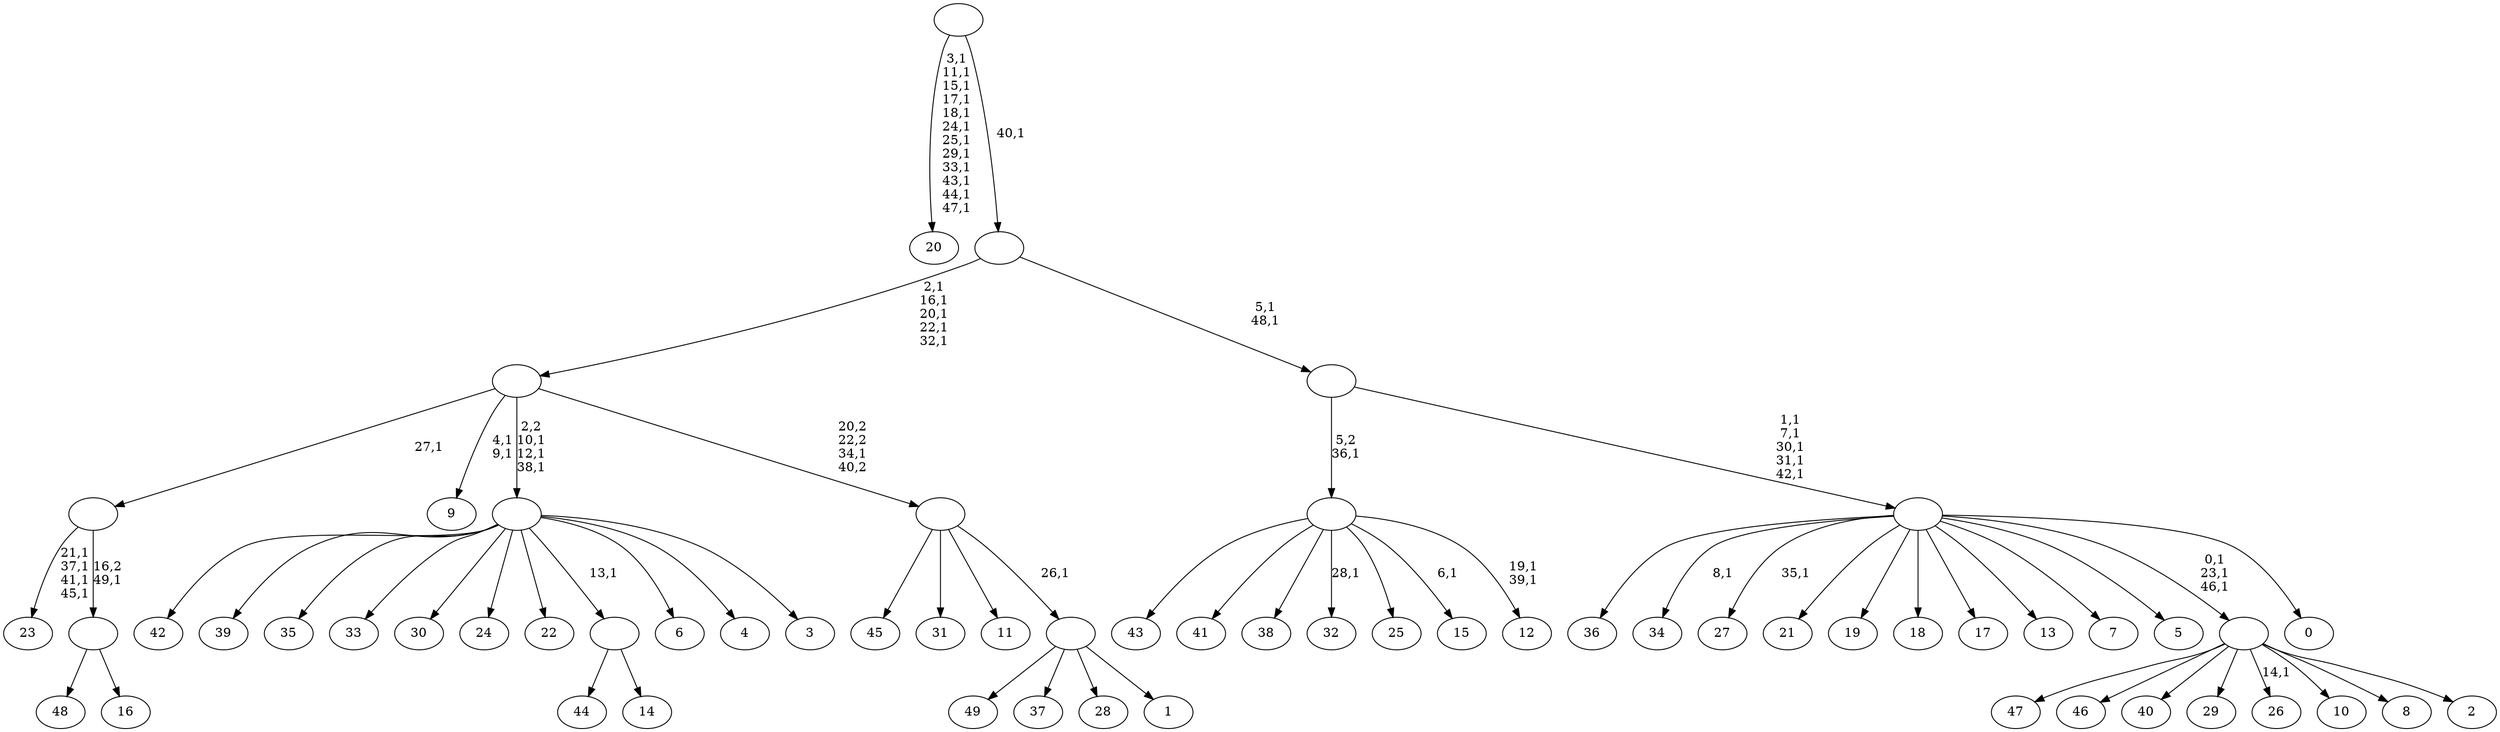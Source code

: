 digraph T {
	100 [label="49"]
	99 [label="48"]
	98 [label="47"]
	97 [label="46"]
	96 [label="45"]
	95 [label="44"]
	94 [label="43"]
	93 [label="42"]
	92 [label="41"]
	91 [label="40"]
	90 [label="39"]
	89 [label="38"]
	88 [label="37"]
	87 [label="36"]
	86 [label="35"]
	85 [label="34"]
	83 [label="33"]
	82 [label="32"]
	80 [label="31"]
	79 [label="30"]
	78 [label="29"]
	77 [label="28"]
	76 [label="27"]
	74 [label="26"]
	72 [label="25"]
	71 [label="24"]
	70 [label="23"]
	65 [label="22"]
	64 [label="21"]
	63 [label="20"]
	50 [label="19"]
	49 [label="18"]
	48 [label="17"]
	47 [label="16"]
	46 [label=""]
	45 [label=""]
	44 [label="15"]
	42 [label="14"]
	41 [label=""]
	40 [label="13"]
	39 [label="12"]
	36 [label=""]
	35 [label="11"]
	34 [label="10"]
	33 [label="9"]
	30 [label="8"]
	29 [label="7"]
	28 [label="6"]
	27 [label="5"]
	26 [label="4"]
	25 [label="3"]
	24 [label=""]
	21 [label="2"]
	20 [label=""]
	17 [label="1"]
	16 [label=""]
	15 [label=""]
	14 [label=""]
	9 [label="0"]
	8 [label=""]
	3 [label=""]
	1 [label=""]
	0 [label=""]
	46 -> 99 [label=""]
	46 -> 47 [label=""]
	45 -> 70 [label="21,1\n37,1\n41,1\n45,1"]
	45 -> 46 [label="16,2\n49,1"]
	41 -> 95 [label=""]
	41 -> 42 [label=""]
	36 -> 39 [label="19,1\n39,1"]
	36 -> 44 [label="6,1"]
	36 -> 82 [label="28,1"]
	36 -> 94 [label=""]
	36 -> 92 [label=""]
	36 -> 89 [label=""]
	36 -> 72 [label=""]
	24 -> 93 [label=""]
	24 -> 90 [label=""]
	24 -> 86 [label=""]
	24 -> 83 [label=""]
	24 -> 79 [label=""]
	24 -> 71 [label=""]
	24 -> 65 [label=""]
	24 -> 41 [label="13,1"]
	24 -> 28 [label=""]
	24 -> 26 [label=""]
	24 -> 25 [label=""]
	20 -> 74 [label="14,1"]
	20 -> 98 [label=""]
	20 -> 97 [label=""]
	20 -> 91 [label=""]
	20 -> 78 [label=""]
	20 -> 34 [label=""]
	20 -> 30 [label=""]
	20 -> 21 [label=""]
	16 -> 100 [label=""]
	16 -> 88 [label=""]
	16 -> 77 [label=""]
	16 -> 17 [label=""]
	15 -> 96 [label=""]
	15 -> 80 [label=""]
	15 -> 35 [label=""]
	15 -> 16 [label="26,1"]
	14 -> 24 [label="2,2\n10,1\n12,1\n38,1"]
	14 -> 33 [label="4,1\n9,1"]
	14 -> 45 [label="27,1"]
	14 -> 15 [label="20,2\n22,2\n34,1\n40,2"]
	8 -> 20 [label="0,1\n23,1\n46,1"]
	8 -> 76 [label="35,1"]
	8 -> 85 [label="8,1"]
	8 -> 87 [label=""]
	8 -> 64 [label=""]
	8 -> 50 [label=""]
	8 -> 49 [label=""]
	8 -> 48 [label=""]
	8 -> 40 [label=""]
	8 -> 29 [label=""]
	8 -> 27 [label=""]
	8 -> 9 [label=""]
	3 -> 8 [label="1,1\n7,1\n30,1\n31,1\n42,1"]
	3 -> 36 [label="5,2\n36,1"]
	1 -> 3 [label="5,1\n48,1"]
	1 -> 14 [label="2,1\n16,1\n20,1\n22,1\n32,1"]
	0 -> 63 [label="3,1\n11,1\n15,1\n17,1\n18,1\n24,1\n25,1\n29,1\n33,1\n43,1\n44,1\n47,1"]
	0 -> 1 [label="40,1"]
}
